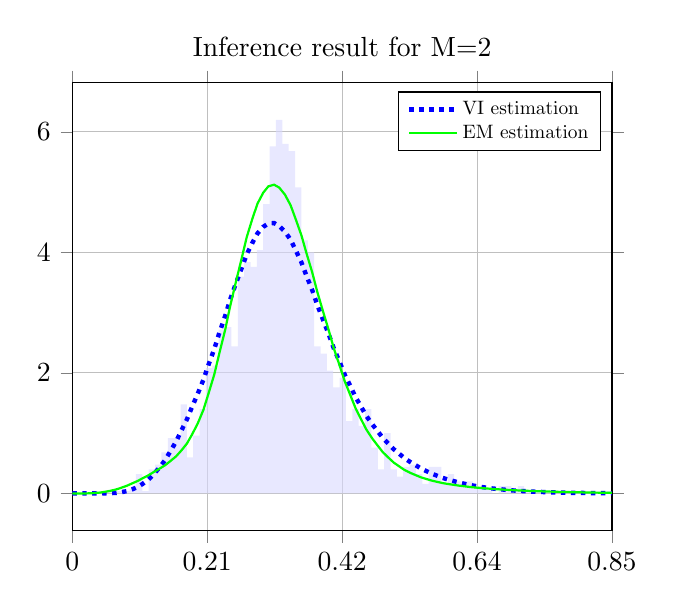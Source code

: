 \begin{tikzpicture}
\begin{axis}[legend style={nodes={scale=0.7, transform shape}}, legend cell align={left}, title={Inference result for M=2}, yticklabel style={/pgf/number format/fixed,
            /pgf/number format/precision=3}, grid={major}, yminorgrids={true}, tick align={outside}, xtick={0.0,0.212,0.424,0.636,0.848}, xmin={0.0}, xmax={0.848}, scaled y ticks={false}]
    \addplot[ybar interval, fill={blue!15}, forget plot, opacity={0.6}, draw={none}, bar width={5.0e-6}]
        table[row sep={\\}]
        {
            \\
            0.05  0.04  \\
            0.06  0.04  \\
            0.07  0.04  \\
            0.08  0.04  \\
            0.09  0.08  \\
            0.1  0.32  \\
            0.11  0.04  \\
            0.12  0.4  \\
            0.13  0.48  \\
            0.14  0.68  \\
            0.15  0.92  \\
            0.16  0.92  \\
            0.17  1.48  \\
            0.18  0.6  \\
            0.19  0.96  \\
            0.2  1.4  \\
            0.21  2.08  \\
            0.22  2.12  \\
            0.23  2.72  \\
            0.24  2.76  \\
            0.25  2.44  \\
            0.26  3.6  \\
            0.27  3.84  \\
            0.28  3.76  \\
            0.29  4.04  \\
            0.3  4.8  \\
            0.31  5.76  \\
            0.32  6.2  \\
            0.33  5.8  \\
            0.34  5.68  \\
            0.35  5.08  \\
            0.36  4.2  \\
            0.37  4.0  \\
            0.38  2.44  \\
            0.39  2.32  \\
            0.4  2.04  \\
            0.41  1.76  \\
            0.42  1.92  \\
            0.43  1.2  \\
            0.44  1.4  \\
            0.45  1.12  \\
            0.46  1.4  \\
            0.47  0.76  \\
            0.48  0.4  \\
            0.49  1.0  \\
            0.5  0.4  \\
            0.51  0.28  \\
            0.52  0.44  \\
            0.53  0.48  \\
            0.54  0.32  \\
            0.55  0.16  \\
            0.56  0.44  \\
            0.57  0.44  \\
            0.58  0.16  \\
            0.59  0.32  \\
            0.6  0.2  \\
            0.61  0.16  \\
            0.62  0.2  \\
            0.63  0.12  \\
            0.64  0.12  \\
            0.65  0.08  \\
            0.66  0.0  \\
            0.67  0.12  \\
            0.68  0.12  \\
            0.69  0.08  \\
            0.7  0.12  \\
            0.71  0.04  \\
            0.72  0.0  \\
            0.73  0.04  \\
            0.74  0.0  \\
            0.75  0.0  \\
            0.76  0.0  \\
            0.77  0.04  \\
            0.78  0.0  \\
            0.79  0.0  \\
            0.8  0.0  \\
            0.81  0.0  \\
            0.82  0.0  \\
            0.83  0.0  \\
            0.84  0.04  \\
            0.85  0.0  \\
        }
        ;
    \addplot[style={{ultra thick, dotted}}, color={blue}]
        table[row sep={\\}]
        {
            \\
            0.0  0.0  \\
            0.009  2.805e-9  \\
            0.017  5.949e-7  \\
            0.026  1.239e-5  \\
            0.034  9.979e-5  \\
            0.043  0.0  \\
            0.051  0.002  \\
            0.06  0.005  \\
            0.069  0.01  \\
            0.077  0.021  \\
            0.086  0.04  \\
            0.094  0.068  \\
            0.103  0.108  \\
            0.111  0.163  \\
            0.12  0.234  \\
            0.128  0.323  \\
            0.137  0.43  \\
            0.146  0.556  \\
            0.154  0.699  \\
            0.163  0.86  \\
            0.171  1.036  \\
            0.18  1.227  \\
            0.188  1.433  \\
            0.197  1.653  \\
            0.206  1.887  \\
            0.214  2.135  \\
            0.223  2.395  \\
            0.231  2.665  \\
            0.24  2.94  \\
            0.248  3.216  \\
            0.257  3.484  \\
            0.266  3.737  \\
            0.274  3.966  \\
            0.283  4.161  \\
            0.291  4.316  \\
            0.3  4.424  \\
            0.308  4.481  \\
            0.317  4.487  \\
            0.325  4.441  \\
            0.334  4.347  \\
            0.343  4.21  \\
            0.351  4.037  \\
            0.36  3.835  \\
            0.368  3.611  \\
            0.377  3.373  \\
            0.385  3.127  \\
            0.394  2.881  \\
            0.403  2.639  \\
            0.411  2.405  \\
            0.42  2.183  \\
            0.428  1.973  \\
            0.437  1.779  \\
            0.445  1.6  \\
            0.454  1.436  \\
            0.462  1.287  \\
            0.471  1.152  \\
            0.48  1.03  \\
            0.488  0.921  \\
            0.497  0.823  \\
            0.505  0.735  \\
            0.514  0.656  \\
            0.522  0.585  \\
            0.531  0.522  \\
            0.54  0.465  \\
            0.548  0.414  \\
            0.557  0.368  \\
            0.565  0.328  \\
            0.574  0.291  \\
            0.582  0.258  \\
            0.591  0.229  \\
            0.6  0.203  \\
            0.608  0.18  \\
            0.617  0.159  \\
            0.625  0.14  \\
            0.634  0.123  \\
            0.642  0.109  \\
            0.651  0.096  \\
            0.659  0.084  \\
            0.668  0.074  \\
            0.677  0.065  \\
            0.685  0.056  \\
            0.694  0.049  \\
            0.702  0.043  \\
            0.711  0.038  \\
            0.719  0.033  \\
            0.728  0.028  \\
            0.737  0.025  \\
            0.745  0.021  \\
            0.754  0.019  \\
            0.762  0.016  \\
            0.771  0.014  \\
            0.779  0.012  \\
            0.788  0.01  \\
            0.797  0.009  \\
            0.805  0.008  \\
            0.814  0.007  \\
            0.822  0.006  \\
            0.831  0.005  \\
            0.839  0.004  \\
            0.848  0.004  \\
        }
        ;
    \addlegendentry {VI estimation}
    \addplot[style={{thick, solid}}, color={green}]
        table[row sep={\\}]
        {
            \\
            0.0  0.0  \\
            0.009  3.117e-5  \\
            0.017  0.0  \\
            0.026  0.002  \\
            0.034  0.006  \\
            0.043  0.014  \\
            0.051  0.027  \\
            0.06  0.044  \\
            0.069  0.067  \\
            0.077  0.095  \\
            0.086  0.129  \\
            0.094  0.167  \\
            0.103  0.209  \\
            0.111  0.255  \\
            0.12  0.304  \\
            0.128  0.356  \\
            0.137  0.411  \\
            0.146  0.47  \\
            0.154  0.537  \\
            0.163  0.615  \\
            0.171  0.709  \\
            0.18  0.827  \\
            0.188  0.975  \\
            0.197  1.16  \\
            0.206  1.387  \\
            0.214  1.658  \\
            0.223  1.972  \\
            0.231  2.325  \\
            0.24  2.707  \\
            0.248  3.107  \\
            0.257  3.508  \\
            0.266  3.895  \\
            0.274  4.251  \\
            0.283  4.561  \\
            0.291  4.81  \\
            0.3  4.991  \\
            0.308  5.096  \\
            0.317  5.124  \\
            0.325  5.077  \\
            0.334  4.961  \\
            0.343  4.783  \\
            0.351  4.553  \\
            0.36  4.284  \\
            0.368  3.985  \\
            0.377  3.668  \\
            0.385  3.343  \\
            0.394  3.02  \\
            0.403  2.705  \\
            0.411  2.405  \\
            0.42  2.124  \\
            0.428  1.864  \\
            0.437  1.628  \\
            0.445  1.416  \\
            0.454  1.227  \\
            0.462  1.062  \\
            0.471  0.917  \\
            0.48  0.792  \\
            0.488  0.684  \\
            0.497  0.592  \\
            0.505  0.513  \\
            0.514  0.447  \\
            0.522  0.39  \\
            0.531  0.342  \\
            0.54  0.302  \\
            0.548  0.267  \\
            0.557  0.238  \\
            0.565  0.213  \\
            0.574  0.191  \\
            0.582  0.172  \\
            0.591  0.156  \\
            0.6  0.142  \\
            0.608  0.129  \\
            0.617  0.118  \\
            0.625  0.107  \\
            0.634  0.098  \\
            0.642  0.09  \\
            0.651  0.083  \\
            0.659  0.076  \\
            0.668  0.07  \\
            0.677  0.064  \\
            0.685  0.059  \\
            0.694  0.054  \\
            0.702  0.05  \\
            0.711  0.046  \\
            0.719  0.042  \\
            0.728  0.038  \\
            0.737  0.035  \\
            0.745  0.032  \\
            0.754  0.03  \\
            0.762  0.027  \\
            0.771  0.025  \\
            0.779  0.023  \\
            0.788  0.021  \\
            0.797  0.019  \\
            0.805  0.017  \\
            0.814  0.016  \\
            0.822  0.014  \\
            0.831  0.013  \\
            0.839  0.012  \\
            0.848  0.011  \\
        }
        ;
    \addlegendentry {EM estimation}
\end{axis}
\end{tikzpicture}
